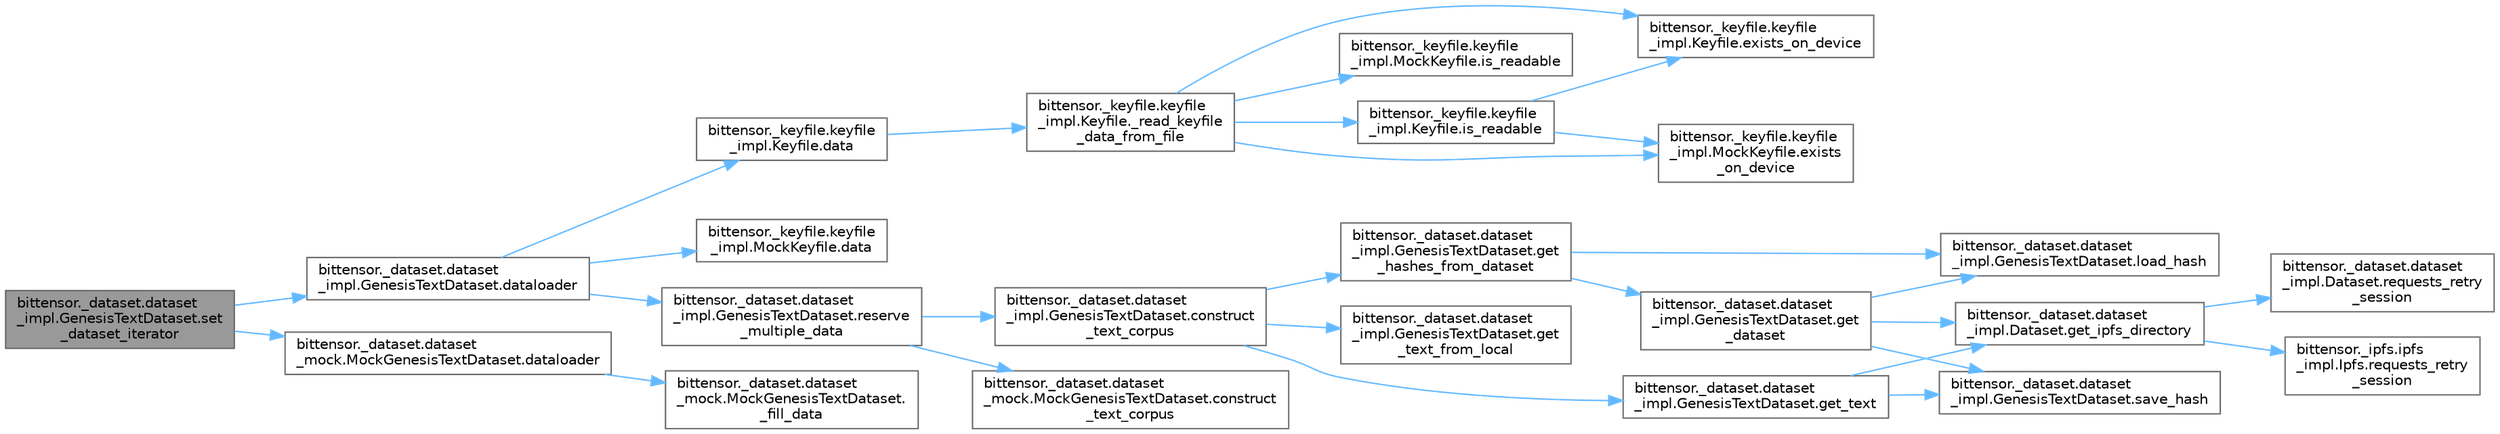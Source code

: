 digraph "bittensor._dataset.dataset_impl.GenesisTextDataset.set_dataset_iterator"
{
 // LATEX_PDF_SIZE
  bgcolor="transparent";
  edge [fontname=Helvetica,fontsize=10,labelfontname=Helvetica,labelfontsize=10];
  node [fontname=Helvetica,fontsize=10,shape=box,height=0.2,width=0.4];
  rankdir="LR";
  Node1 [label="bittensor._dataset.dataset\l_impl.GenesisTextDataset.set\l_dataset_iterator",height=0.2,width=0.4,color="gray40", fillcolor="grey60", style="filled", fontcolor="black",tooltip=" "];
  Node1 -> Node2 [color="steelblue1",style="solid"];
  Node2 [label="bittensor._dataset.dataset\l_impl.GenesisTextDataset.dataloader",height=0.2,width=0.4,color="grey40", fillcolor="white", style="filled",URL="$classbittensor_1_1__dataset_1_1dataset__impl_1_1_genesis_text_dataset.html#a1c63db6af8af3d632f30583123f6b48b",tooltip=" "];
  Node2 -> Node3 [color="steelblue1",style="solid"];
  Node3 [label="bittensor._keyfile.keyfile\l_impl.Keyfile.data",height=0.2,width=0.4,color="grey40", fillcolor="white", style="filled",URL="$classbittensor_1_1__keyfile_1_1keyfile__impl_1_1_keyfile.html#adef2640c132af5c43448d3da467b7ab3",tooltip=" "];
  Node3 -> Node4 [color="steelblue1",style="solid"];
  Node4 [label="bittensor._keyfile.keyfile\l_impl.Keyfile._read_keyfile\l_data_from_file",height=0.2,width=0.4,color="grey40", fillcolor="white", style="filled",URL="$classbittensor_1_1__keyfile_1_1keyfile__impl_1_1_keyfile.html#a35a65736ecb1b571e571a27df0cde5e5",tooltip=" "];
  Node4 -> Node5 [color="steelblue1",style="solid"];
  Node5 [label="bittensor._keyfile.keyfile\l_impl.Keyfile.exists_on_device",height=0.2,width=0.4,color="grey40", fillcolor="white", style="filled",URL="$classbittensor_1_1__keyfile_1_1keyfile__impl_1_1_keyfile.html#aae61dd8080aa8b20c16906bd55e40200",tooltip=" "];
  Node4 -> Node6 [color="steelblue1",style="solid"];
  Node6 [label="bittensor._keyfile.keyfile\l_impl.MockKeyfile.exists\l_on_device",height=0.2,width=0.4,color="grey40", fillcolor="white", style="filled",URL="$classbittensor_1_1__keyfile_1_1keyfile__impl_1_1_mock_keyfile.html#ad2c8658adce5f7ec145d0078a4c78b31",tooltip=" "];
  Node4 -> Node7 [color="steelblue1",style="solid"];
  Node7 [label="bittensor._keyfile.keyfile\l_impl.Keyfile.is_readable",height=0.2,width=0.4,color="grey40", fillcolor="white", style="filled",URL="$classbittensor_1_1__keyfile_1_1keyfile__impl_1_1_keyfile.html#ae89e29be6bb73f4c5d93f6dffe197886",tooltip=" "];
  Node7 -> Node5 [color="steelblue1",style="solid"];
  Node7 -> Node6 [color="steelblue1",style="solid"];
  Node4 -> Node8 [color="steelblue1",style="solid"];
  Node8 [label="bittensor._keyfile.keyfile\l_impl.MockKeyfile.is_readable",height=0.2,width=0.4,color="grey40", fillcolor="white", style="filled",URL="$classbittensor_1_1__keyfile_1_1keyfile__impl_1_1_mock_keyfile.html#a366fa999c27a5f60845ae4ccdd412b5f",tooltip=" "];
  Node2 -> Node9 [color="steelblue1",style="solid"];
  Node9 [label="bittensor._keyfile.keyfile\l_impl.MockKeyfile.data",height=0.2,width=0.4,color="grey40", fillcolor="white", style="filled",URL="$classbittensor_1_1__keyfile_1_1keyfile__impl_1_1_mock_keyfile.html#a287fd97ad94e6ca7a7692b5352390a17",tooltip=" "];
  Node2 -> Node10 [color="steelblue1",style="solid"];
  Node10 [label="bittensor._dataset.dataset\l_impl.GenesisTextDataset.reserve\l_multiple_data",height=0.2,width=0.4,color="grey40", fillcolor="white", style="filled",URL="$classbittensor_1_1__dataset_1_1dataset__impl_1_1_genesis_text_dataset.html#ad53bbb77e1b2fd0eaf6f0053050dbba5",tooltip=" "];
  Node10 -> Node11 [color="steelblue1",style="solid"];
  Node11 [label="bittensor._dataset.dataset\l_impl.GenesisTextDataset.construct\l_text_corpus",height=0.2,width=0.4,color="grey40", fillcolor="white", style="filled",URL="$classbittensor_1_1__dataset_1_1dataset__impl_1_1_genesis_text_dataset.html#aae2d5b7ef612659ddabf117cf3c3d6ec",tooltip=" "];
  Node11 -> Node12 [color="steelblue1",style="solid"];
  Node12 [label="bittensor._dataset.dataset\l_impl.GenesisTextDataset.get\l_hashes_from_dataset",height=0.2,width=0.4,color="grey40", fillcolor="white", style="filled",URL="$classbittensor_1_1__dataset_1_1dataset__impl_1_1_genesis_text_dataset.html#a97d42a3d6765cbcd74e2602d6c061a61",tooltip=" "];
  Node12 -> Node13 [color="steelblue1",style="solid"];
  Node13 [label="bittensor._dataset.dataset\l_impl.GenesisTextDataset.get\l_dataset",height=0.2,width=0.4,color="grey40", fillcolor="white", style="filled",URL="$classbittensor_1_1__dataset_1_1dataset__impl_1_1_genesis_text_dataset.html#a7b0f280512b1c0c032c714bd796cdb52",tooltip=" "];
  Node13 -> Node14 [color="steelblue1",style="solid"];
  Node14 [label="bittensor._dataset.dataset\l_impl.Dataset.get_ipfs_directory",height=0.2,width=0.4,color="grey40", fillcolor="white", style="filled",URL="$classbittensor_1_1__dataset_1_1dataset__impl_1_1_dataset.html#adac9d1df6c5460cadb940da9a735060e",tooltip=" "];
  Node14 -> Node15 [color="steelblue1",style="solid"];
  Node15 [label="bittensor._dataset.dataset\l_impl.Dataset.requests_retry\l_session",height=0.2,width=0.4,color="grey40", fillcolor="white", style="filled",URL="$classbittensor_1_1__dataset_1_1dataset__impl_1_1_dataset.html#a0610ebda290a3a7d1fc7cb59515370fa",tooltip=" "];
  Node14 -> Node16 [color="steelblue1",style="solid"];
  Node16 [label="bittensor._ipfs.ipfs\l_impl.Ipfs.requests_retry\l_session",height=0.2,width=0.4,color="grey40", fillcolor="white", style="filled",URL="$classbittensor_1_1__ipfs_1_1ipfs__impl_1_1_ipfs.html#a16cda134ae7787ea37f9718a9e260c64",tooltip=" "];
  Node13 -> Node17 [color="steelblue1",style="solid"];
  Node17 [label="bittensor._dataset.dataset\l_impl.GenesisTextDataset.load_hash",height=0.2,width=0.4,color="grey40", fillcolor="white", style="filled",URL="$classbittensor_1_1__dataset_1_1dataset__impl_1_1_genesis_text_dataset.html#a4bc6e43e25c766c4ba6bef92d135a8ed",tooltip=" "];
  Node13 -> Node18 [color="steelblue1",style="solid"];
  Node18 [label="bittensor._dataset.dataset\l_impl.GenesisTextDataset.save_hash",height=0.2,width=0.4,color="grey40", fillcolor="white", style="filled",URL="$classbittensor_1_1__dataset_1_1dataset__impl_1_1_genesis_text_dataset.html#aa97393167f9c4bd7be13e09d10f0685b",tooltip=" "];
  Node12 -> Node17 [color="steelblue1",style="solid"];
  Node11 -> Node19 [color="steelblue1",style="solid"];
  Node19 [label="bittensor._dataset.dataset\l_impl.GenesisTextDataset.get_text",height=0.2,width=0.4,color="grey40", fillcolor="white", style="filled",URL="$classbittensor_1_1__dataset_1_1dataset__impl_1_1_genesis_text_dataset.html#acfa141b065ef47c5257bb90b488f9cd2",tooltip=" "];
  Node19 -> Node14 [color="steelblue1",style="solid"];
  Node19 -> Node18 [color="steelblue1",style="solid"];
  Node11 -> Node20 [color="steelblue1",style="solid"];
  Node20 [label="bittensor._dataset.dataset\l_impl.GenesisTextDataset.get\l_text_from_local",height=0.2,width=0.4,color="grey40", fillcolor="white", style="filled",URL="$classbittensor_1_1__dataset_1_1dataset__impl_1_1_genesis_text_dataset.html#a2e1e4ea7464bfc7db04bf85dbdf9f661",tooltip=" "];
  Node10 -> Node21 [color="steelblue1",style="solid"];
  Node21 [label="bittensor._dataset.dataset\l_mock.MockGenesisTextDataset.construct\l_text_corpus",height=0.2,width=0.4,color="grey40", fillcolor="white", style="filled",URL="$classbittensor_1_1__dataset_1_1dataset__mock_1_1_mock_genesis_text_dataset.html#a129e52b186d8e0c956881ac6cae6067e",tooltip=" "];
  Node1 -> Node22 [color="steelblue1",style="solid"];
  Node22 [label="bittensor._dataset.dataset\l_mock.MockGenesisTextDataset.dataloader",height=0.2,width=0.4,color="grey40", fillcolor="white", style="filled",URL="$classbittensor_1_1__dataset_1_1dataset__mock_1_1_mock_genesis_text_dataset.html#a472c4806ab9f4781027b5a340217efc7",tooltip=" "];
  Node22 -> Node23 [color="steelblue1",style="solid"];
  Node23 [label="bittensor._dataset.dataset\l_mock.MockGenesisTextDataset.\l_fill_data",height=0.2,width=0.4,color="grey40", fillcolor="white", style="filled",URL="$classbittensor_1_1__dataset_1_1dataset__mock_1_1_mock_genesis_text_dataset.html#afc63af802764f324b1240d54acd44c74",tooltip=" "];
}
